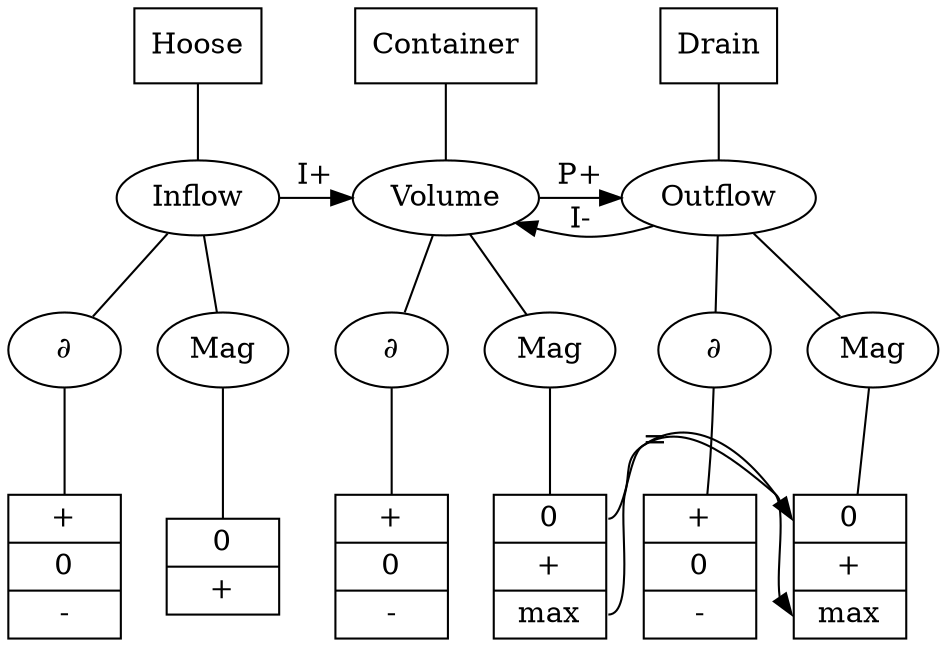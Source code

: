 digraph "causal model" {
	H [label="Hoose", shape=box]
	I [label="Inflow"]
	Id [label="∂"]
	Idv [shape=record label="{<f0>+|<f1>0|<f2>-}"]
	Im [label="Mag"]
	Imv [shape=record label="{<f0>0|<f1>+}"]

	C [label="Container", shape=box]
	V [label="Volume"]
	Vd [label="∂"]
	Vdv [shape=record label="{<f0>+|<f1>0|<f2>-}"]
	Vm [label="Mag"]
	Vmv [shape=record label="{<f0>0|<f1>+|<f2>max}"]

	D [label="Drain", shape=box]
	O [label="Outflow"]
	Od [label="∂"]
	Odv [shape=record label="{<f0>+|<f1>0|<f2>-}"]
	Om [label="Mag"]
	Omv [shape=record label="{<f0>0|<f1>+|<f2>max}"]

	subgraph structure {
		edge[dir=none]
		H -> I
		I -> Id
		I -> Im
		Id -> Idv
		Im -> Imv

		C -> V
		V -> Vd
		V -> Vm
		Vd -> Vdv
		Vm -> Vmv
		

		D -> O
		O -> Od
		O -> Om	
		Od -> Odv
		Om -> Omv
	}

	subgraph relations {
		I -> V [label="I+"]
		O -> V [label="I-"]
		V -> O [label="P+"]
		Vmv:f0 -> Omv:f0 [label="="]
		Vmv:f2 -> Omv:f2 [label="="]
	}

	{ rank = same; V; I; O; }
	{ rank = same; Idv; Imv; Vdv; Vmv; Odv; Omv; }
}
